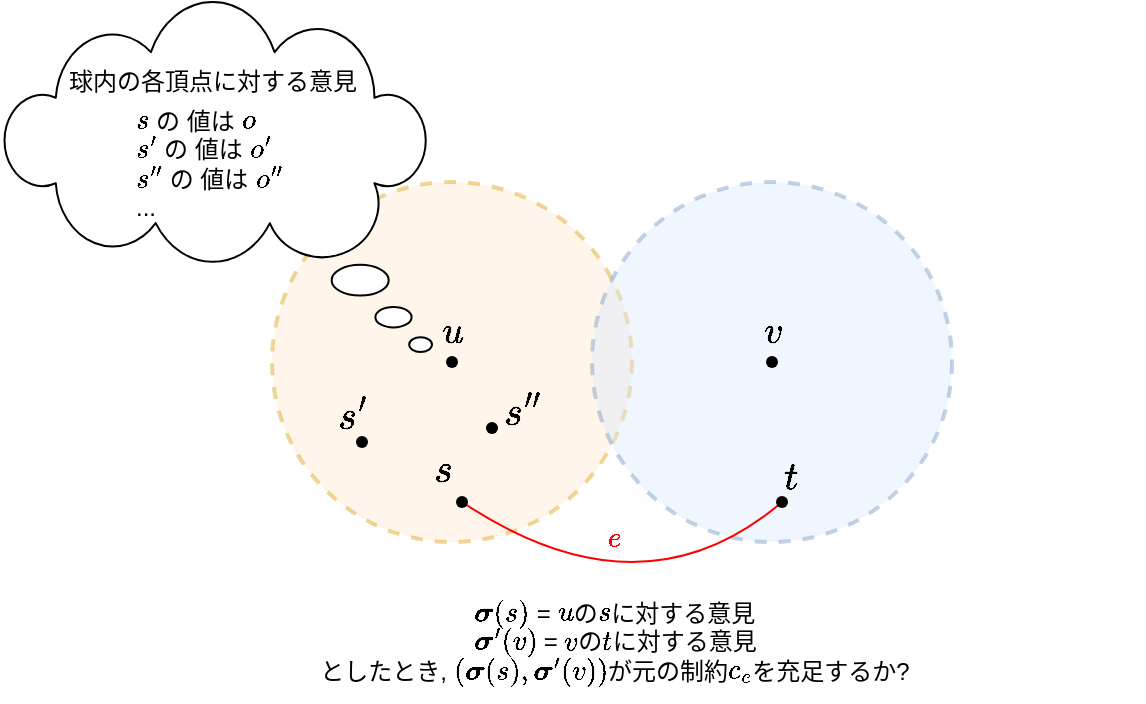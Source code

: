 <mxfile>
    <diagram id="HIEhmcnR9Q9Kx2-6N7fR" name="ページ1">
        <mxGraphModel dx="452" dy="733" grid="1" gridSize="10" guides="1" tooltips="1" connect="1" arrows="1" fold="1" page="1" pageScale="1" pageWidth="827" pageHeight="1169" math="1" shadow="0">
            <root>
                <mxCell id="0"/>
                <mxCell id="1" parent="0"/>
                <mxCell id="2" value="" style="ellipse;whiteSpace=wrap;html=1;fillColor=#ffe6cc;dashed=1;strokeColor=#d79b00;opacity=40;strokeWidth=2;" parent="1" vertex="1">
                    <mxGeometry x="309" y="190" width="180" height="180" as="geometry"/>
                </mxCell>
                <mxCell id="3" value="" style="ellipse;whiteSpace=wrap;html=1;fillColor=#dae8fc;dashed=1;strokeColor=#6c8ebf;opacity=40;strokeWidth=2;" parent="1" vertex="1">
                    <mxGeometry x="469" y="190" width="180" height="180" as="geometry"/>
                </mxCell>
                <mxCell id="5" value="" style="shape=waypoint;sketch=0;size=6;pointerEvents=1;points=[];fillColor=none;resizable=0;rotatable=0;perimeter=centerPerimeter;snapToPoint=1;" parent="1" vertex="1">
                    <mxGeometry x="389" y="270" width="20" height="20" as="geometry"/>
                </mxCell>
                <mxCell id="6" value="" style="shape=waypoint;sketch=0;size=6;pointerEvents=1;points=[];fillColor=none;resizable=0;rotatable=0;perimeter=centerPerimeter;snapToPoint=1;" parent="1" vertex="1">
                    <mxGeometry x="549" y="270" width="20" height="20" as="geometry"/>
                </mxCell>
                <mxCell id="7" value="$$u$$" style="text;html=1;align=center;verticalAlign=middle;resizable=0;points=[];autosize=1;strokeColor=none;fillColor=none;fontSize=16;" parent="1" vertex="1">
                    <mxGeometry x="364" y="250" width="70" height="30" as="geometry"/>
                </mxCell>
                <mxCell id="8" value="$$v$$" style="text;html=1;align=center;verticalAlign=middle;resizable=0;points=[];autosize=1;strokeColor=none;fillColor=none;fontSize=16;" parent="1" vertex="1">
                    <mxGeometry x="524" y="250" width="70" height="30" as="geometry"/>
                </mxCell>
                <mxCell id="9" value="" style="edgeStyle=none;orthogonalLoop=1;jettySize=auto;html=1;endArrow=none;endFill=0;strokeColor=#FF0000;strokeWidth=1;rounded=0;curved=1;entryX=0.15;entryY=0.5;entryDx=0;entryDy=0;entryPerimeter=0;exitX=0.8;exitY=0.8;exitDx=0;exitDy=0;exitPerimeter=0;fillColor=#f8cecc;" parent="1" source="11" target="10" edge="1">
                    <mxGeometry width="100" relative="1" as="geometry">
                        <mxPoint x="394" y="390" as="sourcePoint"/>
                        <mxPoint x="554" y="390" as="targetPoint"/>
                        <Array as="points">
                            <mxPoint x="494" y="410"/>
                        </Array>
                    </mxGeometry>
                </mxCell>
                <mxCell id="10" value="" style="shape=waypoint;sketch=0;size=6;pointerEvents=1;points=[];fillColor=none;resizable=0;rotatable=0;perimeter=centerPerimeter;snapToPoint=1;" parent="1" vertex="1">
                    <mxGeometry x="554" y="340" width="20" height="20" as="geometry"/>
                </mxCell>
                <mxCell id="11" value="" style="shape=waypoint;sketch=0;size=6;pointerEvents=1;points=[];fillColor=none;resizable=0;rotatable=0;perimeter=centerPerimeter;snapToPoint=1;" parent="1" vertex="1">
                    <mxGeometry x="394" y="340" width="20" height="20" as="geometry"/>
                </mxCell>
                <mxCell id="12" value="$$s$$" style="text;html=1;align=center;verticalAlign=middle;resizable=0;points=[];autosize=1;strokeColor=none;fillColor=none;fontSize=17;" parent="1" vertex="1">
                    <mxGeometry x="359" y="320" width="70" height="30" as="geometry"/>
                </mxCell>
                <mxCell id="14" value="$$t$$" style="text;html=1;align=center;verticalAlign=middle;resizable=0;points=[];autosize=1;strokeColor=none;fillColor=none;fontSize=17;" parent="1" vertex="1">
                    <mxGeometry x="533" y="323" width="70" height="30" as="geometry"/>
                </mxCell>
                <mxCell id="16" value="" style="shape=waypoint;sketch=0;size=6;pointerEvents=1;points=[];fillColor=none;resizable=0;rotatable=0;perimeter=centerPerimeter;snapToPoint=1;" parent="1" vertex="1">
                    <mxGeometry x="344" y="310" width="20" height="20" as="geometry"/>
                </mxCell>
                <mxCell id="18" value="$$s&#39;$$" style="text;html=1;align=center;verticalAlign=middle;resizable=0;points=[];autosize=1;strokeColor=none;fillColor=none;fontSize=17;" parent="1" vertex="1">
                    <mxGeometry x="314" y="292" width="70" height="30" as="geometry"/>
                </mxCell>
                <mxCell id="19" value="$$s&#39;&#39;$$" style="text;html=1;align=center;verticalAlign=middle;resizable=0;points=[];autosize=1;strokeColor=none;fillColor=none;fontSize=17;" parent="1" vertex="1">
                    <mxGeometry x="394" y="290" width="80" height="30" as="geometry"/>
                </mxCell>
                <mxCell id="21" value="" style="whiteSpace=wrap;html=1;shape=mxgraph.basic.cloud_callout;flipH=1;" parent="1" vertex="1">
                    <mxGeometry x="174" y="100" width="215" height="175" as="geometry"/>
                </mxCell>
                <mxCell id="22" value="\(s\) の 値は \(o\)&lt;div&gt;\(s&#39;\) の 値は \(o&#39;\)&lt;/div&gt;&lt;div&gt;\(s&#39;&#39;\) の 値は \(o&#39;&#39;\)&lt;/div&gt;&lt;div&gt;...&amp;nbsp;&lt;/div&gt;" style="text;html=1;align=left;verticalAlign=middle;resizable=0;points=[];autosize=1;strokeColor=none;fillColor=none;" parent="1" vertex="1">
                    <mxGeometry x="239" y="145.5" width="120" height="70" as="geometry"/>
                </mxCell>
                <mxCell id="25" value="" style="shape=waypoint;sketch=0;size=6;pointerEvents=1;points=[];fillColor=none;resizable=0;rotatable=0;perimeter=centerPerimeter;snapToPoint=1;" parent="1" vertex="1">
                    <mxGeometry x="409" y="303" width="20" height="20" as="geometry"/>
                </mxCell>
                <mxCell id="26" value="\(\boldsymbol{\sigma}(s)\) = \(u\)の\(s\)に対する意見&lt;div&gt;\(\boldsymbol{\sigma}&#39;(v)\) = \(v\)の\(t\)に対する意見&lt;/div&gt;&lt;div&gt;としたとき, \((\boldsymbol{\sigma}(s),\boldsymbol{\sigma}&#39;(v))\)が元の制約\(c_e\)を充足するか?&lt;/div&gt;" style="text;html=1;align=center;verticalAlign=middle;resizable=0;points=[];autosize=1;strokeColor=none;fillColor=none;" parent="1" vertex="1">
                    <mxGeometry x="215" y="390" width="530" height="60" as="geometry"/>
                </mxCell>
                <mxCell id="27" value="&lt;font style=&quot;&quot;&gt;\(e\)&lt;/font&gt;" style="text;html=1;align=center;verticalAlign=middle;resizable=0;points=[];autosize=1;strokeColor=none;fillColor=none;fontColor=#FF0000;" parent="1" vertex="1">
                    <mxGeometry x="460" y="353" width="40" height="30" as="geometry"/>
                </mxCell>
                <mxCell id="28" value="球内の各頂点に対する意見" style="text;html=1;align=center;verticalAlign=middle;resizable=0;points=[];autosize=1;strokeColor=none;fillColor=none;" vertex="1" parent="1">
                    <mxGeometry x="194" y="125" width="170" height="30" as="geometry"/>
                </mxCell>
            </root>
        </mxGraphModel>
    </diagram>
</mxfile>